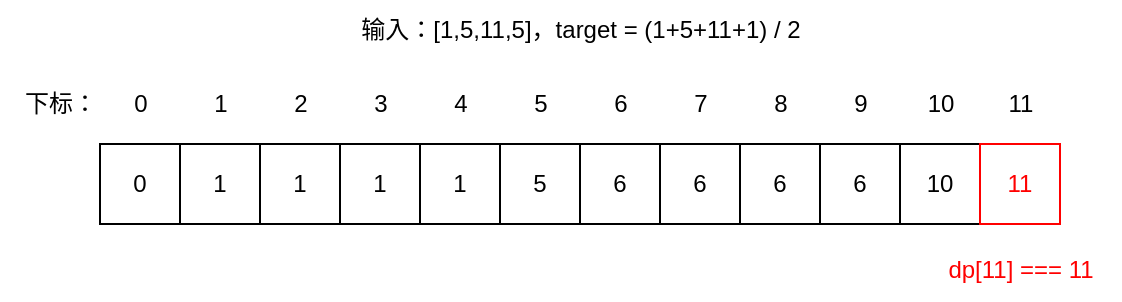 <mxfile version="26.0.7">
  <diagram name="第 1 页" id="mrnabh1ANTbo2zHHUSrG">
    <mxGraphModel dx="954" dy="727" grid="1" gridSize="10" guides="1" tooltips="1" connect="1" arrows="1" fold="1" page="1" pageScale="1" pageWidth="827" pageHeight="1169" math="0" shadow="0">
      <root>
        <mxCell id="0" />
        <mxCell id="1" parent="0" />
        <mxCell id="inB5FIQ_qhMCOpgroycB-1" value="0" style="whiteSpace=wrap;html=1;aspect=fixed;" vertex="1" parent="1">
          <mxGeometry x="160" y="240" width="40" height="40" as="geometry" />
        </mxCell>
        <mxCell id="inB5FIQ_qhMCOpgroycB-2" value="1" style="whiteSpace=wrap;html=1;aspect=fixed;" vertex="1" parent="1">
          <mxGeometry x="200" y="240" width="40" height="40" as="geometry" />
        </mxCell>
        <mxCell id="inB5FIQ_qhMCOpgroycB-3" value="1" style="whiteSpace=wrap;html=1;aspect=fixed;" vertex="1" parent="1">
          <mxGeometry x="240" y="240" width="40" height="40" as="geometry" />
        </mxCell>
        <mxCell id="inB5FIQ_qhMCOpgroycB-4" value="1" style="whiteSpace=wrap;html=1;aspect=fixed;" vertex="1" parent="1">
          <mxGeometry x="280" y="240" width="40" height="40" as="geometry" />
        </mxCell>
        <mxCell id="inB5FIQ_qhMCOpgroycB-5" value="1" style="whiteSpace=wrap;html=1;aspect=fixed;" vertex="1" parent="1">
          <mxGeometry x="320" y="240" width="40" height="40" as="geometry" />
        </mxCell>
        <mxCell id="inB5FIQ_qhMCOpgroycB-6" value="5" style="whiteSpace=wrap;html=1;aspect=fixed;" vertex="1" parent="1">
          <mxGeometry x="360" y="240" width="40" height="40" as="geometry" />
        </mxCell>
        <mxCell id="inB5FIQ_qhMCOpgroycB-7" value="6" style="whiteSpace=wrap;html=1;aspect=fixed;" vertex="1" parent="1">
          <mxGeometry x="400" y="240" width="40" height="40" as="geometry" />
        </mxCell>
        <mxCell id="inB5FIQ_qhMCOpgroycB-8" value="6" style="whiteSpace=wrap;html=1;aspect=fixed;" vertex="1" parent="1">
          <mxGeometry x="440" y="240" width="40" height="40" as="geometry" />
        </mxCell>
        <mxCell id="inB5FIQ_qhMCOpgroycB-9" value="6" style="whiteSpace=wrap;html=1;aspect=fixed;" vertex="1" parent="1">
          <mxGeometry x="480" y="240" width="40" height="40" as="geometry" />
        </mxCell>
        <mxCell id="inB5FIQ_qhMCOpgroycB-10" value="6" style="whiteSpace=wrap;html=1;aspect=fixed;" vertex="1" parent="1">
          <mxGeometry x="520" y="240" width="40" height="40" as="geometry" />
        </mxCell>
        <mxCell id="inB5FIQ_qhMCOpgroycB-11" value="10" style="whiteSpace=wrap;html=1;aspect=fixed;" vertex="1" parent="1">
          <mxGeometry x="560" y="240" width="40" height="40" as="geometry" />
        </mxCell>
        <mxCell id="inB5FIQ_qhMCOpgroycB-12" value="&lt;font style=&quot;color: rgb(255, 0, 0);&quot;&gt;11&lt;/font&gt;" style="whiteSpace=wrap;html=1;aspect=fixed;strokeColor=#FF0000;" vertex="1" parent="1">
          <mxGeometry x="600" y="240" width="40" height="40" as="geometry" />
        </mxCell>
        <mxCell id="inB5FIQ_qhMCOpgroycB-14" value="0" style="text;html=1;align=center;verticalAlign=middle;resizable=0;points=[];autosize=1;strokeColor=none;fillColor=none;" vertex="1" parent="1">
          <mxGeometry x="165" y="205" width="30" height="30" as="geometry" />
        </mxCell>
        <mxCell id="inB5FIQ_qhMCOpgroycB-15" value="1" style="text;html=1;align=center;verticalAlign=middle;resizable=0;points=[];autosize=1;strokeColor=none;fillColor=none;" vertex="1" parent="1">
          <mxGeometry x="205" y="205" width="30" height="30" as="geometry" />
        </mxCell>
        <mxCell id="inB5FIQ_qhMCOpgroycB-16" value="2" style="text;html=1;align=center;verticalAlign=middle;resizable=0;points=[];autosize=1;strokeColor=none;fillColor=none;" vertex="1" parent="1">
          <mxGeometry x="245" y="205" width="30" height="30" as="geometry" />
        </mxCell>
        <mxCell id="inB5FIQ_qhMCOpgroycB-17" value="3" style="text;html=1;align=center;verticalAlign=middle;resizable=0;points=[];autosize=1;strokeColor=none;fillColor=none;" vertex="1" parent="1">
          <mxGeometry x="285" y="205" width="30" height="30" as="geometry" />
        </mxCell>
        <mxCell id="inB5FIQ_qhMCOpgroycB-18" value="4" style="text;html=1;align=center;verticalAlign=middle;resizable=0;points=[];autosize=1;strokeColor=none;fillColor=none;" vertex="1" parent="1">
          <mxGeometry x="325" y="205" width="30" height="30" as="geometry" />
        </mxCell>
        <mxCell id="inB5FIQ_qhMCOpgroycB-19" value="5" style="text;html=1;align=center;verticalAlign=middle;resizable=0;points=[];autosize=1;strokeColor=none;fillColor=none;" vertex="1" parent="1">
          <mxGeometry x="365" y="205" width="30" height="30" as="geometry" />
        </mxCell>
        <mxCell id="inB5FIQ_qhMCOpgroycB-20" value="6" style="text;html=1;align=center;verticalAlign=middle;resizable=0;points=[];autosize=1;strokeColor=none;fillColor=none;" vertex="1" parent="1">
          <mxGeometry x="405" y="205" width="30" height="30" as="geometry" />
        </mxCell>
        <mxCell id="inB5FIQ_qhMCOpgroycB-21" value="7" style="text;html=1;align=center;verticalAlign=middle;resizable=0;points=[];autosize=1;strokeColor=none;fillColor=none;" vertex="1" parent="1">
          <mxGeometry x="445" y="205" width="30" height="30" as="geometry" />
        </mxCell>
        <mxCell id="inB5FIQ_qhMCOpgroycB-22" value="8" style="text;html=1;align=center;verticalAlign=middle;resizable=0;points=[];autosize=1;strokeColor=none;fillColor=none;" vertex="1" parent="1">
          <mxGeometry x="485" y="205" width="30" height="30" as="geometry" />
        </mxCell>
        <mxCell id="inB5FIQ_qhMCOpgroycB-23" value="9" style="text;html=1;align=center;verticalAlign=middle;resizable=0;points=[];autosize=1;strokeColor=none;fillColor=none;" vertex="1" parent="1">
          <mxGeometry x="525" y="205" width="30" height="30" as="geometry" />
        </mxCell>
        <mxCell id="inB5FIQ_qhMCOpgroycB-24" value="10" style="text;html=1;align=center;verticalAlign=middle;resizable=0;points=[];autosize=1;strokeColor=none;fillColor=none;" vertex="1" parent="1">
          <mxGeometry x="560" y="205" width="40" height="30" as="geometry" />
        </mxCell>
        <mxCell id="inB5FIQ_qhMCOpgroycB-25" value="11" style="text;html=1;align=center;verticalAlign=middle;resizable=0;points=[];autosize=1;strokeColor=none;fillColor=none;" vertex="1" parent="1">
          <mxGeometry x="600" y="205" width="40" height="30" as="geometry" />
        </mxCell>
        <mxCell id="inB5FIQ_qhMCOpgroycB-26" value="下标：" style="text;html=1;align=center;verticalAlign=middle;resizable=0;points=[];autosize=1;strokeColor=none;fillColor=none;" vertex="1" parent="1">
          <mxGeometry x="110" y="205" width="60" height="30" as="geometry" />
        </mxCell>
        <mxCell id="inB5FIQ_qhMCOpgroycB-28" value="输入：[1,5,11,5]，target = (1+5+11+1) / 2" style="text;html=1;align=center;verticalAlign=middle;resizable=0;points=[];autosize=1;strokeColor=none;fillColor=none;" vertex="1" parent="1">
          <mxGeometry x="280" y="168" width="240" height="30" as="geometry" />
        </mxCell>
        <mxCell id="inB5FIQ_qhMCOpgroycB-29" value="&lt;font color=&quot;#ff0000&quot;&gt;dp[11] === 11&lt;/font&gt;" style="text;html=1;align=center;verticalAlign=middle;resizable=0;points=[];autosize=1;strokeColor=none;fillColor=none;" vertex="1" parent="1">
          <mxGeometry x="570" y="288" width="100" height="30" as="geometry" />
        </mxCell>
      </root>
    </mxGraphModel>
  </diagram>
</mxfile>
